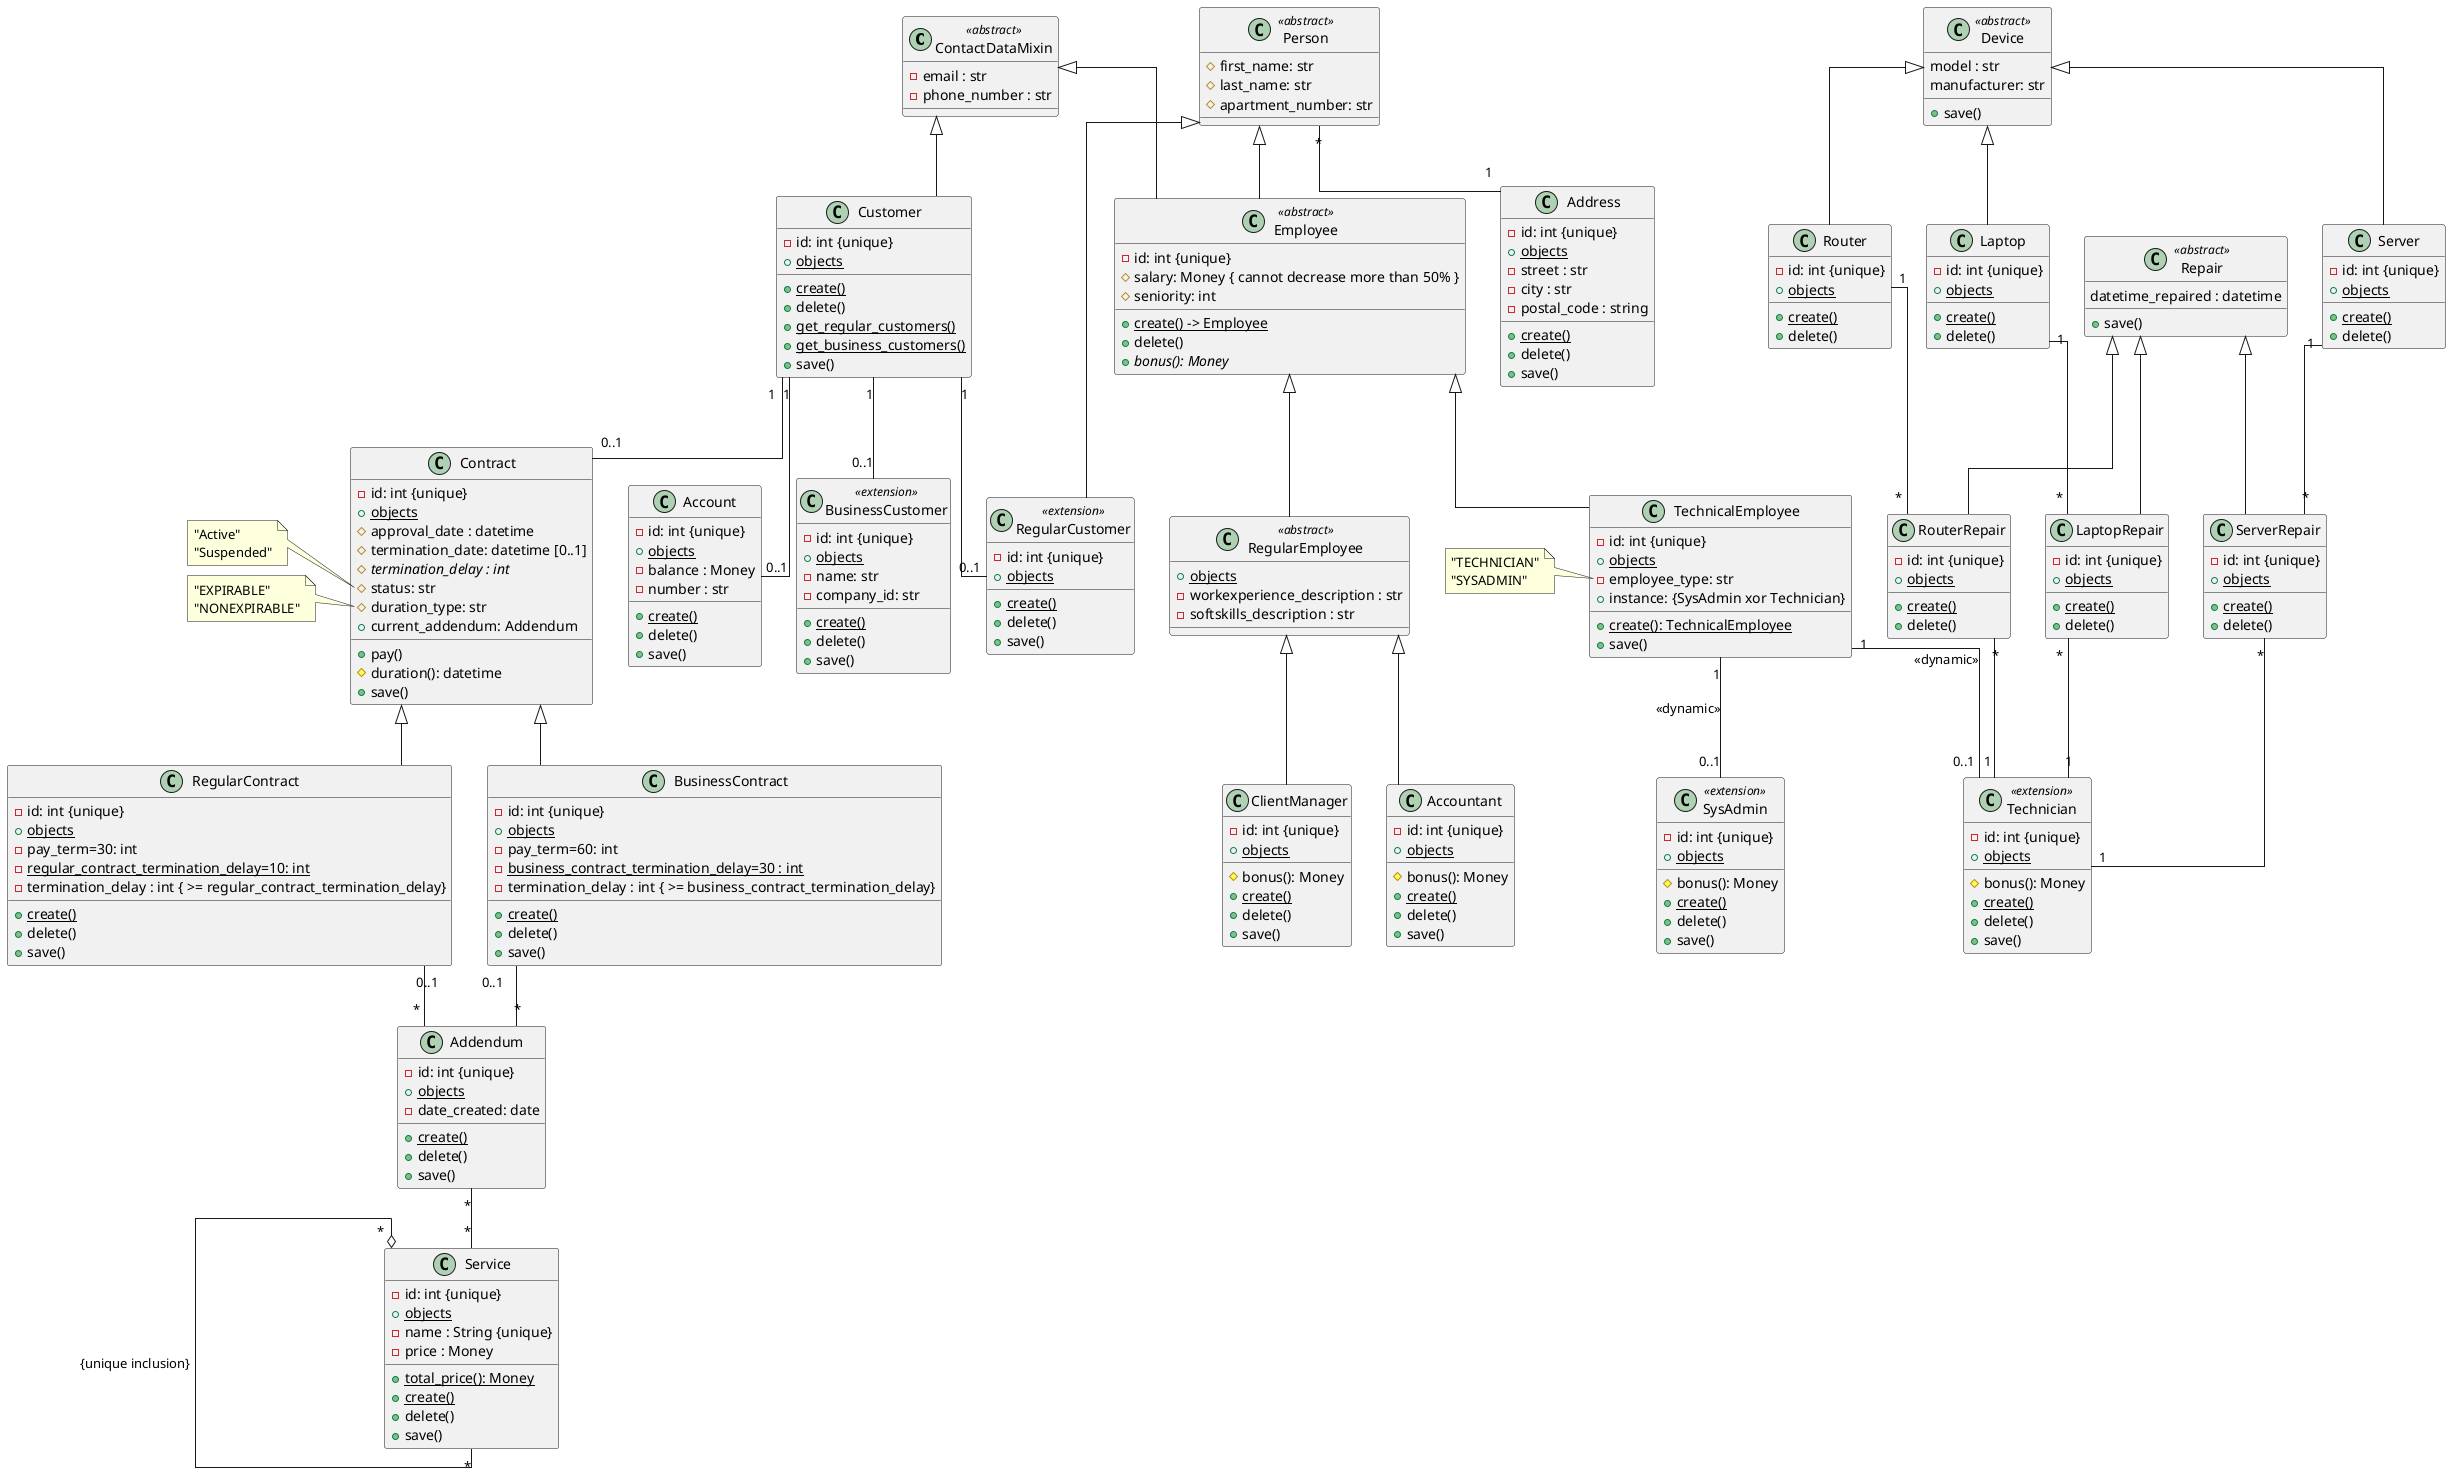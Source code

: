 @startuml
skinparam linetype ortho

class ContactDataMixin <<abstract>>{
    - email : str
    - phone_number : str
}

class Address {
    - id: int {unique}
    + {static} objects
    - street : str
    - city : str
    - postal_code : string
    + {static} create()
    + delete()
    + save()
}

class Account {
    - id: int {unique}
    + {static} objects
    - balance : Money
    - number : str
    + {static} create()
    + delete()
    + save()
}

class Contract {
    - id: int {unique}
    + {static} objects
    # approval_date : datetime
    # termination_date: datetime [0..1]
    # {abstract} termination_delay : int
    # status: str
    # duration_type: str
    + current_addendum: Addendum
    + pay()
    # duration(): datetime
    + save()
}

note left of Contract::status
    "Active"
    "Suspended"
end note

note left of Contract::duration_type
    "EXPIRABLE"
    "NONEXPIRABLE"
end note

class RegularContract {
    - id: int {unique}
    + {static} objects
    - pay_term=30: int
    - {static} regular_contract_termination_delay=10: int
    - termination_delay : int { >= regular_contract_termination_delay}
    + {static} create()
    + delete()
    + save()
}

class BusinessContract {
    - id: int {unique}
    + {static} objects
    - pay_term=60: int
    - {static} business_contract_termination_delay=30 : int
    - termination_delay : int { >= business_contract_termination_delay}
    + {static} create()
    + delete()
    + save()
}



class Person <<abstract>> {
     # first_name: str
     # last_name: str
     # apartment_number: str
}

class Customer {
    - id: int {unique}
    + {static} objects
    + {static} create()
    + delete()
    + {static} get_regular_customers()
    + {static} get_business_customers()
    + save()
}

class RegularCustomer <<extension>> {
    - id: int {unique}
    + {static} objects
    + {static} create()
    + delete()
    + save()
}

class BusinessCustomer <<extension>> {
    - id: int {unique}
    + {static} objects
    - name: str
    - company_id: str
    + {static} create()
    + delete()
    + save()
}

class Employee <<abstract>> {
    - id: int {unique}
    # salary: Money { cannot decrease more than 50% }
    # seniority: int
    + {static} create() -> Employee
    + delete()
    + bonus(): Money {abstract}
}

class TechnicalEmployee {
    - id: int {unique}
    + {static} objects
    - employee_type: str
    + {static} create(): TechnicalEmployee
    + instance: {SysAdmin xor Technician}
    + save()
}

note left of TechnicalEmployee::employee_type
    "TECHNICIAN"
    "SYSADMIN"
end note

class Technician <<extension>> {
    - id: int {unique}
    + {static} objects
    # bonus(): Money
    + {static} create()
    + delete()
    + save()
}

class SysAdmin <<extension>> {
    - id: int {unique}
    + {static} objects
    # bonus(): Money
    + {static} create()
    + delete()
    + save()
}

class RegularEmployee <<abstract>> {
    + {static} objects
    - workexperience_description : str
    - softskills_description : str
}

class ClientManager {
    - id: int {unique}
    + {static} objects
    # bonus(): Money
    + {static} create()
    + delete()
    + save()
}

class Accountant {
    - id: int {unique}
    + {static} objects
    # bonus(): Money
    + {static} create()
    + delete()
    + save()
}


class Service {
    - id: int {unique}
    + {static} objects
    - name : String {unique}
    - price : Money
    + {static} total_price(): Money
    + {static} create()
    + delete()
    + save()
}
Service "*" o-- "*" Service : {unique inclusion}

class Addendum {
    - id: int {unique}
    + {static} objects
    - date_created: date
    + {static} create()
    + delete()
    + save()
}

class Device <<abstract>> {
    model : str
    manufacturer: str
    + save()
}

class Router {
    - id: int {unique}
    + {static} objects
    + {static} create()
    + delete()
}

class Server {
    - id: int {unique}
    + {static} objects
    + {static} create()
    + delete()
}

class Laptop {
    - id: int {unique}
    + {static} objects
    + {static} create()
    + delete()
}

together {
    class RegularCustomer
    class BusinessCustomer
}

class Repair <<abstract>> {
    datetime_repaired : datetime
    + save()
}

class RouterRepair {
    - id: int {unique}
    + {static} objects
    + {static} create()
    + delete()
}

class LaptopRepair {
    - id: int {unique}
    + {static} objects
    + {static} create()
    + delete()
}

class ServerRepair {
    - id: int {unique}
    + {static} objects
    + {static} create()
    + delete()
}

Person "*" -- "1" Address
Customer "1" -- "0..1" Contract
Customer "1" -- "0..1" Account
Customer "1" -- "0..1" RegularCustomer
Customer "1" -- "0..1" BusinessCustomer
Addendum "*" -- "*" Service
RegularContract "0..1" -- "*" Addendum
BusinessContract "0..1" -- "*" Addendum

Device <|-- Laptop
Device <|-- Server
Device <|-- Router

Repair <|-- RouterRepair
Repair <|-- LaptopRepair
Repair <|-- ServerRepair


Person <|-- RegularCustomer
Contract <|-- RegularContract
Contract <|-- BusinessContract

ContactDataMixin <|-- Employee
ContactDataMixin <|-- Customer

Person <|-- Employee
Employee <|-- TechnicalEmployee
Employee <|-- RegularEmployee
RegularEmployee <|-- ClientManager
RegularEmployee <|-- Accountant

LaptopRepair "*" -- "1" Technician
ServerRepair "*" -- "1" Technician
RouterRepair "*" -- "1" Technician

Router "1" -- "*" RouterRepair
Laptop "1" -- "*" LaptopRepair
Server "1" -- "*" ServerRepair


TechnicalEmployee "1" -- "0..1" Technician : <<dynamic>>
TechnicalEmployee "1" -- "0..1" SysAdmin : <<dynamic>>





@enduml